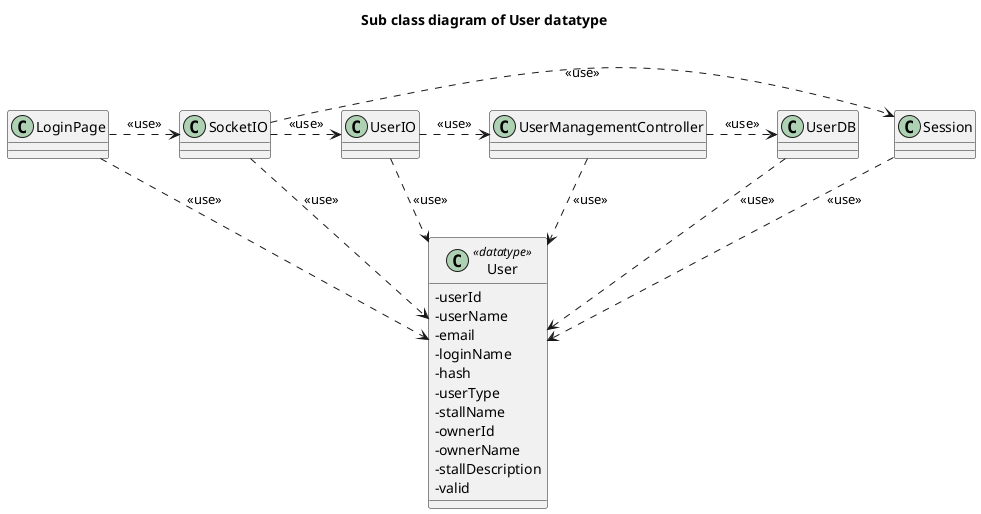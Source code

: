 @startuml subclass-user-datatype
title Sub class diagram of User datatype
skinparam ClassAttributeIconSize 0

class "User" as u <<datatype>> {
    -userId
    -userName
    -email
    -loginName
    -hash
    -userType
    -stallName
    -ownerId
    -ownerName
    -stallDescription
    -valid
}
class "LoginPage" as lo
class "SocketIO" as so
class "Session" as se
class "UserIO" as uio
class "UserManagementController" as umc
class "UserDB" as udb

lo ..> u: <<use>>
se ..> u: <<use>>
so ..> u: <<use>>
uio ..> u: <<use>>
umc ..> u: <<use>>
udb ..> u: <<use>>

lo .> so: <<use>>
so .> se: <<use>>
so .> uio: <<use>>
uio .> umc: <<use>>
umc .> udb: <<use>>
@enduml